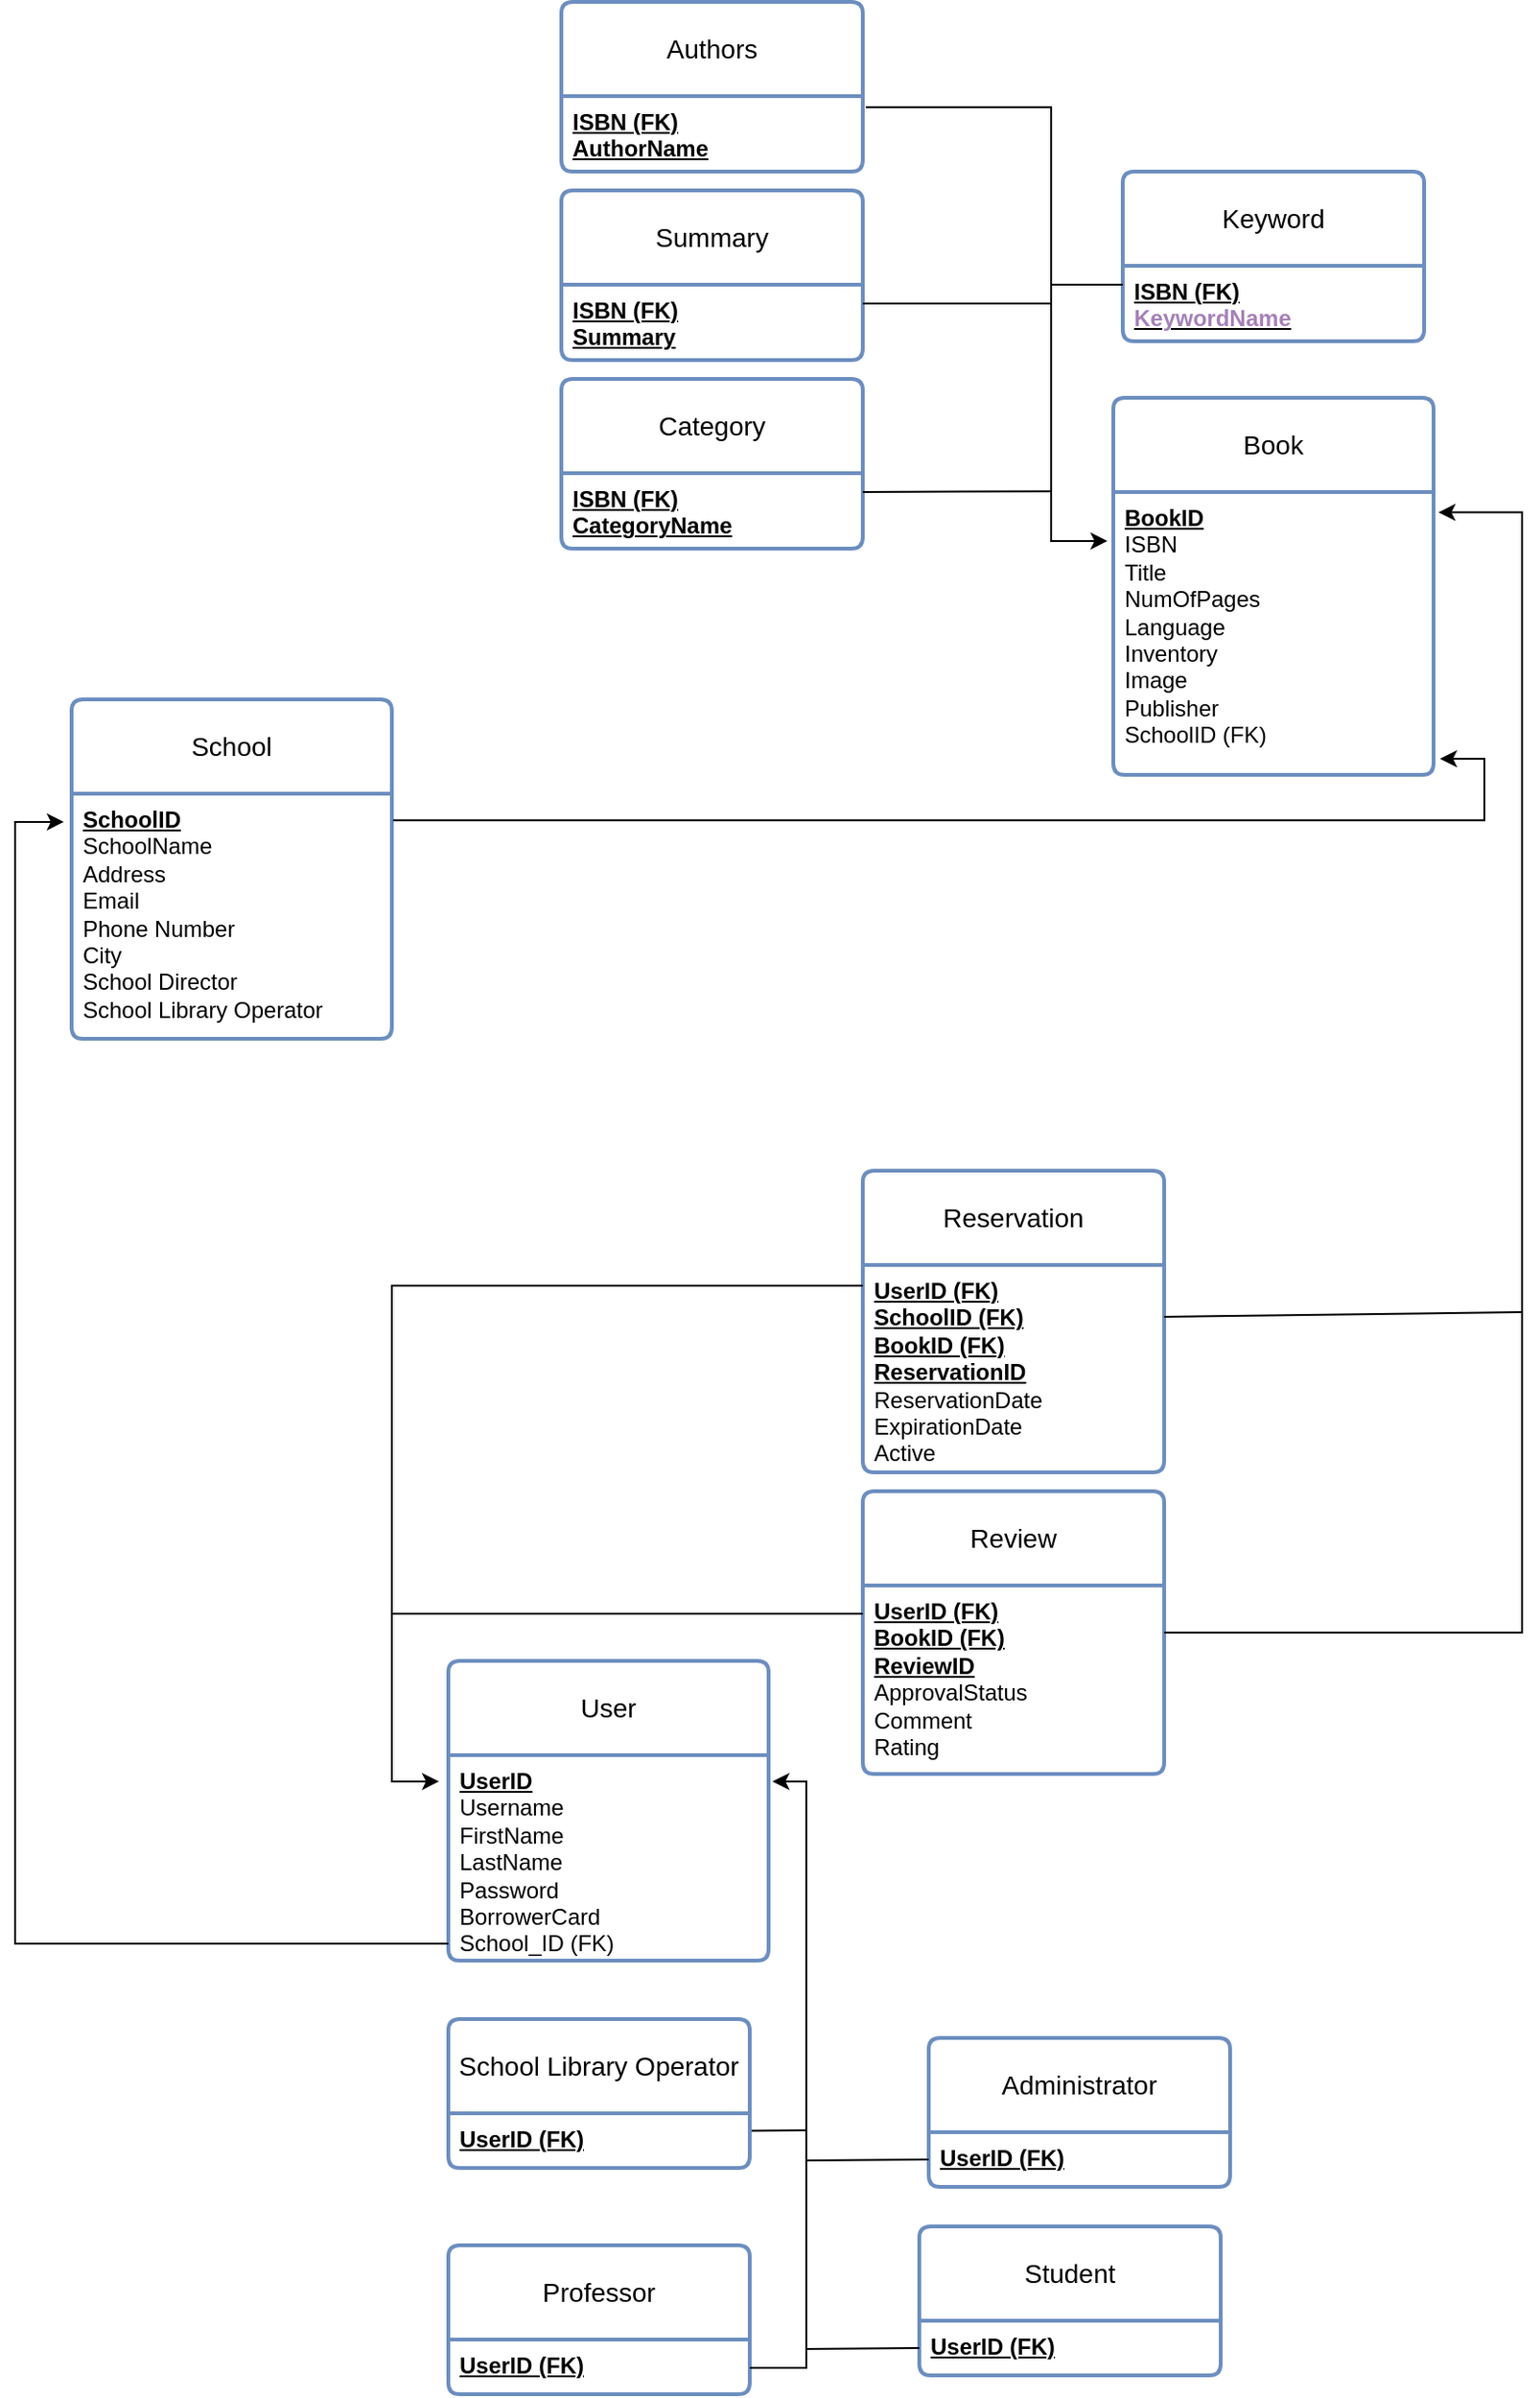 <mxfile version="21.3.4" type="github">
  <diagram name="Σελίδα-1" id="zOCQZcjmYUrIdOuTZQAy">
    <mxGraphModel dx="875" dy="1653" grid="1" gridSize="10" guides="1" tooltips="1" connect="1" arrows="1" fold="1" page="1" pageScale="1" pageWidth="827" pageHeight="1169" math="0" shadow="0">
      <root>
        <mxCell id="0" />
        <mxCell id="1" parent="0" />
        <mxCell id="oJ1XokG1mtXctFdXL_2H-8" value="School" style="swimlane;childLayout=stackLayout;horizontal=1;startSize=50;horizontalStack=0;rounded=1;fontSize=14;fontStyle=0;strokeWidth=2;resizeParent=0;resizeLast=1;shadow=0;dashed=0;align=center;arcSize=4;whiteSpace=wrap;html=1;fillColor=default;strokeColor=#6c8ebf;" parent="1" vertex="1">
          <mxGeometry x="130" y="20" width="170" height="180" as="geometry">
            <mxRectangle x="220" y="140" width="80" height="50" as="alternateBounds" />
          </mxGeometry>
        </mxCell>
        <mxCell id="oJ1XokG1mtXctFdXL_2H-9" value="&lt;u&gt;&lt;b&gt;SchoolID&lt;/b&gt;&lt;br&gt;&lt;/u&gt;SchoolName&lt;br&gt;Address&lt;br&gt;Email&lt;br&gt;Phone Number&lt;br&gt;City&lt;br&gt;School Director&lt;br&gt;School Library Operator" style="align=left;strokeColor=none;fillColor=none;spacingLeft=4;fontSize=12;verticalAlign=top;resizable=0;rotatable=0;part=1;html=1;" parent="oJ1XokG1mtXctFdXL_2H-8" vertex="1">
          <mxGeometry y="50" width="170" height="130" as="geometry" />
        </mxCell>
        <mxCell id="oJ1XokG1mtXctFdXL_2H-10" value="Book" style="swimlane;childLayout=stackLayout;horizontal=1;startSize=50;horizontalStack=0;rounded=1;fontSize=14;fontStyle=0;strokeWidth=2;resizeParent=0;resizeLast=1;shadow=0;dashed=0;align=center;arcSize=4;whiteSpace=wrap;html=1;fillColor=default;strokeColor=#6c8ebf;" parent="1" vertex="1">
          <mxGeometry x="683" y="-140" width="170" height="200" as="geometry">
            <mxRectangle x="220" y="140" width="80" height="50" as="alternateBounds" />
          </mxGeometry>
        </mxCell>
        <mxCell id="oJ1XokG1mtXctFdXL_2H-11" value="&lt;b&gt;&lt;u&gt;BookID&lt;/u&gt;&lt;br&gt;&lt;/b&gt;ISBN&lt;br&gt;Title&lt;br&gt;NumOfPages&lt;br&gt;Language&lt;br&gt;Inventory&lt;br&gt;Image&lt;br&gt;Publisher&lt;br&gt;SchoolID (FK)" style="align=left;strokeColor=none;fillColor=none;spacingLeft=4;fontSize=12;verticalAlign=top;resizable=0;rotatable=0;part=1;html=1;" parent="oJ1XokG1mtXctFdXL_2H-10" vertex="1">
          <mxGeometry y="50" width="170" height="150" as="geometry" />
        </mxCell>
        <mxCell id="oJ1XokG1mtXctFdXL_2H-14" value="Keyword" style="swimlane;childLayout=stackLayout;horizontal=1;startSize=50;horizontalStack=0;rounded=1;fontSize=14;fontStyle=0;strokeWidth=2;resizeParent=0;resizeLast=1;shadow=0;dashed=0;align=center;arcSize=4;whiteSpace=wrap;html=1;fillColor=default;strokeColor=#6c8ebf;" parent="1" vertex="1">
          <mxGeometry x="688" y="-260" width="160" height="90" as="geometry" />
        </mxCell>
        <mxCell id="oJ1XokG1mtXctFdXL_2H-15" value="&lt;b style=&quot;border-color: var(--border-color);&quot;&gt;&lt;u style=&quot;border-color: var(--border-color);&quot;&gt;&lt;b style=&quot;border-color: var(--border-color);&quot;&gt;&lt;u style=&quot;border-color: var(--border-color);&quot;&gt;&lt;b style=&quot;border-color: var(--border-color);&quot;&gt;&lt;u style=&quot;border-color: var(--border-color);&quot;&gt;ISBN (FK)&lt;/u&gt;&lt;/b&gt;&lt;br style=&quot;border-color: var(--border-color); font-weight: 400;&quot;&gt;&lt;/u&gt;&lt;/b&gt;&lt;font color=&quot;#a680b8&quot;&gt;KeywordName&lt;/font&gt;&lt;br style=&quot;border-color: var(--border-color);&quot;&gt;&lt;/u&gt;&lt;/b&gt;&lt;b&gt;&lt;u&gt;&lt;br&gt;&lt;/u&gt;&lt;/b&gt;" style="align=left;strokeColor=none;fillColor=none;spacingLeft=4;fontSize=12;verticalAlign=top;resizable=0;rotatable=0;part=1;html=1;" parent="oJ1XokG1mtXctFdXL_2H-14" vertex="1">
          <mxGeometry y="50" width="160" height="40" as="geometry" />
        </mxCell>
        <mxCell id="oJ1XokG1mtXctFdXL_2H-18" value="Category" style="swimlane;childLayout=stackLayout;horizontal=1;startSize=50;horizontalStack=0;rounded=1;fontSize=14;fontStyle=0;strokeWidth=2;resizeParent=0;resizeLast=1;shadow=0;dashed=0;align=center;arcSize=4;whiteSpace=wrap;html=1;fillColor=default;strokeColor=#6c8ebf;" parent="1" vertex="1">
          <mxGeometry x="390" y="-150" width="160" height="90" as="geometry" />
        </mxCell>
        <mxCell id="oJ1XokG1mtXctFdXL_2H-19" value="&lt;b style=&quot;border-color: var(--border-color);&quot;&gt;&lt;u style=&quot;border-color: var(--border-color);&quot;&gt;&lt;b style=&quot;border-color: var(--border-color);&quot;&gt;&lt;u style=&quot;border-color: var(--border-color);&quot;&gt;ISBN (FK)&lt;/u&gt;&lt;/b&gt;&lt;br style=&quot;border-color: var(--border-color); font-weight: 400;&quot;&gt;CategoryName&lt;br style=&quot;border-color: var(--border-color);&quot;&gt;&lt;/u&gt;&lt;/b&gt;&lt;b&gt;&lt;u&gt;&lt;br&gt;&lt;/u&gt;&lt;/b&gt;" style="align=left;strokeColor=none;fillColor=none;spacingLeft=4;fontSize=12;verticalAlign=top;resizable=0;rotatable=0;part=1;html=1;" parent="oJ1XokG1mtXctFdXL_2H-18" vertex="1">
          <mxGeometry y="50" width="160" height="40" as="geometry" />
        </mxCell>
        <mxCell id="oJ1XokG1mtXctFdXL_2H-21" value="Authors" style="swimlane;childLayout=stackLayout;horizontal=1;startSize=50;horizontalStack=0;rounded=1;fontSize=14;fontStyle=0;strokeWidth=2;resizeParent=0;resizeLast=1;shadow=0;dashed=0;align=center;arcSize=4;whiteSpace=wrap;html=1;fillColor=default;strokeColor=#6c8ebf;" parent="1" vertex="1">
          <mxGeometry x="390" y="-350" width="160" height="90" as="geometry" />
        </mxCell>
        <mxCell id="oJ1XokG1mtXctFdXL_2H-22" value="&lt;b&gt;&lt;u&gt;ISBN (FK)&lt;/u&gt;&lt;/b&gt;&lt;br&gt;&lt;b&gt;&lt;u&gt;AuthorName&lt;/u&gt;&lt;/b&gt;" style="align=left;strokeColor=none;fillColor=none;spacingLeft=4;fontSize=12;verticalAlign=top;resizable=0;rotatable=0;part=1;html=1;" parent="oJ1XokG1mtXctFdXL_2H-21" vertex="1">
          <mxGeometry y="50" width="160" height="40" as="geometry" />
        </mxCell>
        <mxCell id="oJ1XokG1mtXctFdXL_2H-24" value="User" style="swimlane;childLayout=stackLayout;horizontal=1;startSize=50;horizontalStack=0;rounded=1;fontSize=14;fontStyle=0;strokeWidth=2;resizeParent=0;resizeLast=1;shadow=0;dashed=0;align=center;arcSize=4;whiteSpace=wrap;html=1;fillColor=default;strokeColor=#6c8ebf;" parent="1" vertex="1">
          <mxGeometry x="330" y="530" width="170" height="159" as="geometry">
            <mxRectangle x="220" y="140" width="80" height="50" as="alternateBounds" />
          </mxGeometry>
        </mxCell>
        <mxCell id="oJ1XokG1mtXctFdXL_2H-25" value="&lt;u&gt;&lt;b&gt;UserID&lt;/b&gt;&lt;br&gt;&lt;/u&gt;Username&lt;br&gt;FirstName&lt;br&gt;LastName&lt;br&gt;Password&lt;br&gt;BorrowerCard&lt;br&gt;School_ID (FK)" style="align=left;strokeColor=none;fillColor=none;spacingLeft=4;fontSize=12;verticalAlign=top;resizable=0;rotatable=0;part=1;html=1;" parent="oJ1XokG1mtXctFdXL_2H-24" vertex="1">
          <mxGeometry y="50" width="170" height="109" as="geometry" />
        </mxCell>
        <mxCell id="JUQ4CYv2heBlnvrro8Wb-13" style="rounded=0;orthogonalLoop=1;jettySize=auto;html=1;exitX=1;exitY=0.75;exitDx=0;exitDy=0;endArrow=none;endFill=0;" parent="1" source="oJ1XokG1mtXctFdXL_2H-32" edge="1">
          <mxGeometry relative="1" as="geometry">
            <mxPoint x="520" y="779" as="targetPoint" />
          </mxGeometry>
        </mxCell>
        <mxCell id="oJ1XokG1mtXctFdXL_2H-32" value="School Library Operator" style="swimlane;childLayout=stackLayout;horizontal=1;startSize=50;horizontalStack=0;rounded=1;fontSize=14;fontStyle=0;strokeWidth=2;resizeParent=0;resizeLast=1;shadow=0;dashed=0;align=center;arcSize=4;whiteSpace=wrap;html=1;fillColor=default;strokeColor=#6c8ebf;" parent="1" vertex="1">
          <mxGeometry x="330" y="720" width="160" height="79" as="geometry" />
        </mxCell>
        <mxCell id="oJ1XokG1mtXctFdXL_2H-33" value="&lt;b&gt;&lt;u&gt;UserID (FK)&lt;/u&gt;&lt;/b&gt;" style="align=left;strokeColor=none;fillColor=none;spacingLeft=4;fontSize=12;verticalAlign=top;resizable=0;rotatable=0;part=1;html=1;" parent="oJ1XokG1mtXctFdXL_2H-32" vertex="1">
          <mxGeometry y="50" width="160" height="29" as="geometry" />
        </mxCell>
        <mxCell id="oJ1XokG1mtXctFdXL_2H-34" value="Professor" style="swimlane;childLayout=stackLayout;horizontal=1;startSize=50;horizontalStack=0;rounded=1;fontSize=14;fontStyle=0;strokeWidth=2;resizeParent=0;resizeLast=1;shadow=0;dashed=0;align=center;arcSize=4;whiteSpace=wrap;html=1;fillColor=default;strokeColor=#6c8ebf;" parent="1" vertex="1">
          <mxGeometry x="330" y="840" width="160" height="79" as="geometry" />
        </mxCell>
        <mxCell id="oJ1XokG1mtXctFdXL_2H-35" value="&lt;b style=&quot;border-color: var(--border-color);&quot;&gt;&lt;u style=&quot;border-color: var(--border-color);&quot;&gt;UserID (FK)&lt;/u&gt;&lt;/b&gt;" style="align=left;strokeColor=none;fillColor=none;spacingLeft=4;fontSize=12;verticalAlign=top;resizable=0;rotatable=0;part=1;html=1;" parent="oJ1XokG1mtXctFdXL_2H-34" vertex="1">
          <mxGeometry y="50" width="160" height="29" as="geometry" />
        </mxCell>
        <mxCell id="oJ1XokG1mtXctFdXL_2H-36" value="Administrator" style="swimlane;childLayout=stackLayout;horizontal=1;startSize=50;horizontalStack=0;rounded=1;fontSize=14;fontStyle=0;strokeWidth=2;resizeParent=0;resizeLast=1;shadow=0;dashed=0;align=center;arcSize=4;whiteSpace=wrap;html=1;fillColor=default;strokeColor=#6c8ebf;" parent="1" vertex="1">
          <mxGeometry x="585" y="730" width="160" height="79" as="geometry" />
        </mxCell>
        <mxCell id="oJ1XokG1mtXctFdXL_2H-37" value="&lt;b style=&quot;border-color: var(--border-color);&quot;&gt;&lt;u style=&quot;border-color: var(--border-color);&quot;&gt;UserID (FK)&lt;/u&gt;&lt;/b&gt;" style="align=left;strokeColor=none;fillColor=none;spacingLeft=4;fontSize=12;verticalAlign=top;resizable=0;rotatable=0;part=1;html=1;" parent="oJ1XokG1mtXctFdXL_2H-36" vertex="1">
          <mxGeometry y="50" width="160" height="29" as="geometry" />
        </mxCell>
        <mxCell id="oJ1XokG1mtXctFdXL_2H-38" value="Student" style="swimlane;childLayout=stackLayout;horizontal=1;startSize=50;horizontalStack=0;rounded=1;fontSize=14;fontStyle=0;strokeWidth=2;resizeParent=0;resizeLast=1;shadow=0;dashed=0;align=center;arcSize=4;whiteSpace=wrap;html=1;fillColor=default;strokeColor=#6c8ebf;" parent="1" vertex="1">
          <mxGeometry x="580" y="830" width="160" height="79" as="geometry" />
        </mxCell>
        <mxCell id="oJ1XokG1mtXctFdXL_2H-39" value="&lt;b style=&quot;border-color: var(--border-color);&quot;&gt;&lt;u style=&quot;border-color: var(--border-color);&quot;&gt;UserID (FK)&lt;/u&gt;&lt;/b&gt;" style="align=left;strokeColor=none;fillColor=none;spacingLeft=4;fontSize=12;verticalAlign=top;resizable=0;rotatable=0;part=1;html=1;" parent="oJ1XokG1mtXctFdXL_2H-38" vertex="1">
          <mxGeometry y="50" width="160" height="29" as="geometry" />
        </mxCell>
        <mxCell id="oJ1XokG1mtXctFdXL_2H-49" value="Review" style="swimlane;childLayout=stackLayout;horizontal=1;startSize=50;horizontalStack=0;rounded=1;fontSize=14;fontStyle=0;strokeWidth=2;resizeParent=0;resizeLast=1;shadow=0;dashed=0;align=center;arcSize=4;whiteSpace=wrap;html=1;fillColor=default;strokeColor=#6c8ebf;" parent="1" vertex="1">
          <mxGeometry x="550" y="440" width="160" height="150" as="geometry" />
        </mxCell>
        <mxCell id="oJ1XokG1mtXctFdXL_2H-50" value="&lt;b&gt;&lt;u&gt;UserID (FK)&lt;br&gt;BookID (FK)&lt;br&gt;ReviewID&lt;/u&gt;&lt;/b&gt;&lt;br&gt;ApprovalStatus&lt;br&gt;Comment&lt;br&gt;Rating" style="align=left;strokeColor=none;fillColor=none;spacingLeft=4;fontSize=12;verticalAlign=top;resizable=0;rotatable=0;part=1;html=1;" parent="oJ1XokG1mtXctFdXL_2H-49" vertex="1">
          <mxGeometry y="50" width="160" height="100" as="geometry" />
        </mxCell>
        <mxCell id="oJ1XokG1mtXctFdXL_2H-67" value="Reservation" style="swimlane;childLayout=stackLayout;horizontal=1;startSize=50;horizontalStack=0;rounded=1;fontSize=14;fontStyle=0;strokeWidth=2;resizeParent=0;resizeLast=1;shadow=0;dashed=0;align=center;arcSize=4;whiteSpace=wrap;html=1;fillColor=default;strokeColor=#6c8ebf;" parent="1" vertex="1">
          <mxGeometry x="550" y="270" width="160" height="160" as="geometry" />
        </mxCell>
        <mxCell id="oJ1XokG1mtXctFdXL_2H-68" value="&lt;u&gt;&lt;b&gt;UserID (FK)&lt;br&gt;SchoolID (FK)&lt;/b&gt;&lt;/u&gt;&lt;br&gt;&lt;b style=&quot;text-decoration-line: underline;&quot;&gt;BookID (FK)&lt;/b&gt;&lt;br&gt;&lt;b style=&quot;text-decoration-line: underline;&quot;&gt;ReservationID&lt;/b&gt;&lt;br&gt;ReservationDate&lt;br&gt;ExpirationDate&lt;br&gt;Active" style="align=left;strokeColor=none;fillColor=none;spacingLeft=4;fontSize=12;verticalAlign=top;resizable=0;rotatable=0;part=1;html=1;" parent="oJ1XokG1mtXctFdXL_2H-67" vertex="1">
          <mxGeometry y="50" width="160" height="110" as="geometry" />
        </mxCell>
        <mxCell id="JUQ4CYv2heBlnvrro8Wb-3" style="edgeStyle=elbowEdgeStyle;rounded=0;orthogonalLoop=1;jettySize=auto;html=1;entryX=1.012;entryY=0.128;entryDx=0;entryDy=0;entryPerimeter=0;" parent="1" target="oJ1XokG1mtXctFdXL_2H-25" edge="1">
          <mxGeometry relative="1" as="geometry">
            <mxPoint x="540" y="600" as="targetPoint" />
            <mxPoint x="490" y="905" as="sourcePoint" />
            <Array as="points">
              <mxPoint x="520" y="910" />
              <mxPoint x="530" y="880" />
              <mxPoint x="510" y="910" />
              <mxPoint x="530" y="750" />
            </Array>
          </mxGeometry>
        </mxCell>
        <mxCell id="JUQ4CYv2heBlnvrro8Wb-12" style="rounded=0;orthogonalLoop=1;jettySize=auto;html=1;exitX=0;exitY=0.5;exitDx=0;exitDy=0;endArrow=none;endFill=0;" parent="1" source="oJ1XokG1mtXctFdXL_2H-39" edge="1">
          <mxGeometry relative="1" as="geometry">
            <mxPoint x="520" y="895" as="targetPoint" />
          </mxGeometry>
        </mxCell>
        <mxCell id="JUQ4CYv2heBlnvrro8Wb-14" style="rounded=0;orthogonalLoop=1;jettySize=auto;html=1;exitX=0;exitY=0.5;exitDx=0;exitDy=0;endArrow=none;endFill=0;" parent="1" source="oJ1XokG1mtXctFdXL_2H-37" edge="1">
          <mxGeometry relative="1" as="geometry">
            <mxPoint x="520" y="795" as="targetPoint" />
          </mxGeometry>
        </mxCell>
        <mxCell id="JUQ4CYv2heBlnvrro8Wb-17" style="edgeStyle=elbowEdgeStyle;rounded=0;orthogonalLoop=1;jettySize=auto;html=1;entryX=-0.024;entryY=0.115;entryDx=0;entryDy=0;entryPerimeter=0;" parent="1" target="oJ1XokG1mtXctFdXL_2H-9" edge="1">
          <mxGeometry relative="1" as="geometry">
            <mxPoint x="20" y="190" as="targetPoint" />
            <mxPoint x="330" y="680" as="sourcePoint" />
            <Array as="points">
              <mxPoint x="100" y="350" />
              <mxPoint x="110" y="440" />
            </Array>
          </mxGeometry>
        </mxCell>
        <mxCell id="JUQ4CYv2heBlnvrro8Wb-22" style="edgeStyle=orthogonalEdgeStyle;rounded=0;orthogonalLoop=1;jettySize=auto;html=1;endArrow=classic;endFill=1;entryX=1.015;entryY=0.072;entryDx=0;entryDy=0;entryPerimeter=0;startArrow=none;startFill=0;exitX=1;exitY=0.25;exitDx=0;exitDy=0;" parent="1" source="oJ1XokG1mtXctFdXL_2H-50" target="oJ1XokG1mtXctFdXL_2H-11" edge="1">
          <mxGeometry relative="1" as="geometry">
            <mxPoint x="870" y="-50" as="targetPoint" />
            <mxPoint x="760" y="500" as="sourcePoint" />
            <Array as="points">
              <mxPoint x="900" y="515" />
              <mxPoint x="900" y="-79" />
            </Array>
          </mxGeometry>
        </mxCell>
        <mxCell id="JUQ4CYv2heBlnvrro8Wb-23" style="rounded=0;orthogonalLoop=1;jettySize=auto;html=1;endArrow=none;endFill=0;exitX=1;exitY=0.25;exitDx=0;exitDy=0;" parent="1" source="oJ1XokG1mtXctFdXL_2H-68" edge="1">
          <mxGeometry relative="1" as="geometry">
            <mxPoint x="900" y="345" as="targetPoint" />
            <mxPoint x="710" y="340" as="sourcePoint" />
          </mxGeometry>
        </mxCell>
        <mxCell id="JUQ4CYv2heBlnvrro8Wb-25" style="rounded=0;orthogonalLoop=1;jettySize=auto;html=1;endArrow=classic;endFill=1;edgeStyle=elbowEdgeStyle;entryX=-0.029;entryY=0.128;entryDx=0;entryDy=0;entryPerimeter=0;exitX=0;exitY=0.1;exitDx=0;exitDy=0;exitPerimeter=0;" parent="1" source="oJ1XokG1mtXctFdXL_2H-68" target="oJ1XokG1mtXctFdXL_2H-25" edge="1">
          <mxGeometry relative="1" as="geometry">
            <mxPoint x="130" y="500" as="targetPoint" />
            <Array as="points">
              <mxPoint x="300" y="410" />
              <mxPoint x="130" y="530" />
              <mxPoint x="380" y="630" />
              <mxPoint x="420" y="640" />
            </Array>
            <mxPoint x="300" y="340" as="sourcePoint" />
          </mxGeometry>
        </mxCell>
        <mxCell id="JUQ4CYv2heBlnvrro8Wb-27" value="" style="endArrow=none;html=1;rounded=0;" parent="1" edge="1">
          <mxGeometry width="50" height="50" relative="1" as="geometry">
            <mxPoint x="300" y="505" as="sourcePoint" />
            <mxPoint x="550" y="505" as="targetPoint" />
          </mxGeometry>
        </mxCell>
        <mxCell id="JUQ4CYv2heBlnvrro8Wb-35" value="" style="edgeStyle=elbowEdgeStyle;orthogonalLoop=1;jettySize=auto;html=1;rounded=0;exitX=1.01;exitY=0.148;exitDx=0;exitDy=0;exitPerimeter=0;entryX=-0.018;entryY=0.173;entryDx=0;entryDy=0;entryPerimeter=0;" parent="1" source="oJ1XokG1mtXctFdXL_2H-22" target="oJ1XokG1mtXctFdXL_2H-11" edge="1">
          <mxGeometry width="100" relative="1" as="geometry">
            <mxPoint x="853" y="-200" as="sourcePoint" />
            <mxPoint x="683" y="-80" as="targetPoint" />
            <Array as="points">
              <mxPoint x="650" y="-60" />
              <mxPoint x="650" y="-220" />
              <mxPoint x="653" y="-160" />
            </Array>
          </mxGeometry>
        </mxCell>
        <mxCell id="JUQ4CYv2heBlnvrro8Wb-38" value="" style="endArrow=classic;html=1;rounded=0;exitX=1.004;exitY=0.109;exitDx=0;exitDy=0;exitPerimeter=0;edgeStyle=elbowEdgeStyle;entryX=1.02;entryY=0.943;entryDx=0;entryDy=0;entryPerimeter=0;endFill=1;" parent="1" source="oJ1XokG1mtXctFdXL_2H-9" target="oJ1XokG1mtXctFdXL_2H-11" edge="1">
          <mxGeometry width="50" height="50" relative="1" as="geometry">
            <mxPoint x="750" y="260" as="sourcePoint" />
            <mxPoint x="890" y="50" as="targetPoint" />
            <Array as="points">
              <mxPoint x="880" y="70" />
            </Array>
          </mxGeometry>
        </mxCell>
        <mxCell id="JUQ4CYv2heBlnvrro8Wb-50" style="rounded=0;orthogonalLoop=1;jettySize=auto;html=1;exitX=1;exitY=0.25;exitDx=0;exitDy=0;endArrow=none;endFill=0;" parent="1" edge="1">
          <mxGeometry relative="1" as="geometry">
            <mxPoint x="650" y="-90.4" as="targetPoint" />
            <mxPoint x="550" y="-90" as="sourcePoint" />
          </mxGeometry>
        </mxCell>
        <mxCell id="fjZzuGaomFzjhE8aprJj-2" value="Summary" style="swimlane;childLayout=stackLayout;horizontal=1;startSize=50;horizontalStack=0;rounded=1;fontSize=14;fontStyle=0;strokeWidth=2;resizeParent=0;resizeLast=1;shadow=0;dashed=0;align=center;arcSize=4;whiteSpace=wrap;html=1;fillColor=default;strokeColor=#6c8ebf;" parent="1" vertex="1">
          <mxGeometry x="390" y="-250" width="160" height="90" as="geometry" />
        </mxCell>
        <mxCell id="fjZzuGaomFzjhE8aprJj-3" value="&lt;b style=&quot;border-color: var(--border-color);&quot;&gt;&lt;u style=&quot;border-color: var(--border-color);&quot;&gt;&lt;b style=&quot;border-color: var(--border-color);&quot;&gt;&lt;u style=&quot;border-color: var(--border-color);&quot;&gt;ISBN (FK)&lt;/u&gt;&lt;/b&gt;&lt;br style=&quot;border-color: var(--border-color); font-weight: 400;&quot;&gt;&lt;/u&gt;&lt;/b&gt;&lt;b&gt;&lt;u&gt;Summary&lt;br&gt;&lt;/u&gt;&lt;/b&gt;" style="align=left;strokeColor=none;fillColor=none;spacingLeft=4;fontSize=12;verticalAlign=top;resizable=0;rotatable=0;part=1;html=1;" parent="fjZzuGaomFzjhE8aprJj-2" vertex="1">
          <mxGeometry y="50" width="160" height="40" as="geometry" />
        </mxCell>
        <mxCell id="fjZzuGaomFzjhE8aprJj-7" style="edgeStyle=orthogonalEdgeStyle;rounded=0;orthogonalLoop=1;jettySize=auto;html=1;exitX=1;exitY=0.25;exitDx=0;exitDy=0;endArrow=none;endFill=0;" parent="1" source="fjZzuGaomFzjhE8aprJj-3" edge="1">
          <mxGeometry relative="1" as="geometry">
            <mxPoint x="650" y="-190" as="targetPoint" />
          </mxGeometry>
        </mxCell>
        <mxCell id="fjZzuGaomFzjhE8aprJj-8" style="edgeStyle=orthogonalEdgeStyle;rounded=0;orthogonalLoop=1;jettySize=auto;html=1;exitX=0;exitY=0.25;exitDx=0;exitDy=0;endArrow=none;endFill=0;" parent="1" source="oJ1XokG1mtXctFdXL_2H-15" edge="1">
          <mxGeometry relative="1" as="geometry">
            <mxPoint x="650" y="-200" as="targetPoint" />
          </mxGeometry>
        </mxCell>
      </root>
    </mxGraphModel>
  </diagram>
</mxfile>
